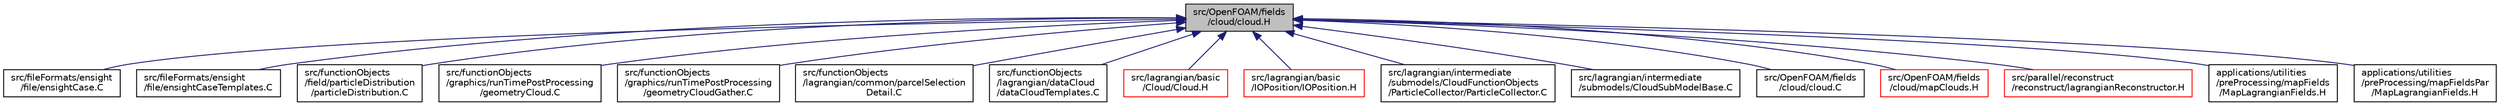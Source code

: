 digraph "src/OpenFOAM/fields/cloud/cloud.H"
{
  bgcolor="transparent";
  edge [fontname="Helvetica",fontsize="10",labelfontname="Helvetica",labelfontsize="10"];
  node [fontname="Helvetica",fontsize="10",shape=record];
  Node1 [label="src/OpenFOAM/fields\l/cloud/cloud.H",height=0.2,width=0.4,color="black", fillcolor="grey75", style="filled" fontcolor="black"];
  Node1 -> Node2 [dir="back",color="midnightblue",fontsize="10",style="solid",fontname="Helvetica"];
  Node2 [label="src/fileFormats/ensight\l/file/ensightCase.C",height=0.2,width=0.4,color="black",URL="$ensightCase_8C.html"];
  Node1 -> Node3 [dir="back",color="midnightblue",fontsize="10",style="solid",fontname="Helvetica"];
  Node3 [label="src/fileFormats/ensight\l/file/ensightCaseTemplates.C",height=0.2,width=0.4,color="black",URL="$ensightCaseTemplates_8C.html"];
  Node1 -> Node4 [dir="back",color="midnightblue",fontsize="10",style="solid",fontname="Helvetica"];
  Node4 [label="src/functionObjects\l/field/particleDistribution\l/particleDistribution.C",height=0.2,width=0.4,color="black",URL="$particleDistribution_8C.html"];
  Node1 -> Node5 [dir="back",color="midnightblue",fontsize="10",style="solid",fontname="Helvetica"];
  Node5 [label="src/functionObjects\l/graphics/runTimePostProcessing\l/geometryCloud.C",height=0.2,width=0.4,color="black",URL="$geometryCloud_8C.html"];
  Node1 -> Node6 [dir="back",color="midnightblue",fontsize="10",style="solid",fontname="Helvetica"];
  Node6 [label="src/functionObjects\l/graphics/runTimePostProcessing\l/geometryCloudGather.C",height=0.2,width=0.4,color="black",URL="$geometryCloudGather_8C.html"];
  Node1 -> Node7 [dir="back",color="midnightblue",fontsize="10",style="solid",fontname="Helvetica"];
  Node7 [label="src/functionObjects\l/lagrangian/common/parcelSelection\lDetail.C",height=0.2,width=0.4,color="black",URL="$parcelSelectionDetail_8C.html"];
  Node1 -> Node8 [dir="back",color="midnightblue",fontsize="10",style="solid",fontname="Helvetica"];
  Node8 [label="src/functionObjects\l/lagrangian/dataCloud\l/dataCloudTemplates.C",height=0.2,width=0.4,color="black",URL="$dataCloudTemplates_8C.html"];
  Node1 -> Node9 [dir="back",color="midnightblue",fontsize="10",style="solid",fontname="Helvetica"];
  Node9 [label="src/lagrangian/basic\l/Cloud/Cloud.H",height=0.2,width=0.4,color="red",URL="$Cloud_8H.html"];
  Node1 -> Node10 [dir="back",color="midnightblue",fontsize="10",style="solid",fontname="Helvetica"];
  Node10 [label="src/lagrangian/basic\l/IOPosition/IOPosition.H",height=0.2,width=0.4,color="red",URL="$IOPosition_8H.html"];
  Node1 -> Node11 [dir="back",color="midnightblue",fontsize="10",style="solid",fontname="Helvetica"];
  Node11 [label="src/lagrangian/intermediate\l/submodels/CloudFunctionObjects\l/ParticleCollector/ParticleCollector.C",height=0.2,width=0.4,color="black",URL="$ParticleCollector_8C.html"];
  Node1 -> Node12 [dir="back",color="midnightblue",fontsize="10",style="solid",fontname="Helvetica"];
  Node12 [label="src/lagrangian/intermediate\l/submodels/CloudSubModelBase.C",height=0.2,width=0.4,color="black",URL="$CloudSubModelBase_8C.html"];
  Node1 -> Node13 [dir="back",color="midnightblue",fontsize="10",style="solid",fontname="Helvetica"];
  Node13 [label="src/OpenFOAM/fields\l/cloud/cloud.C",height=0.2,width=0.4,color="black",URL="$cloud_8C.html"];
  Node1 -> Node14 [dir="back",color="midnightblue",fontsize="10",style="solid",fontname="Helvetica"];
  Node14 [label="src/OpenFOAM/fields\l/cloud/mapClouds.H",height=0.2,width=0.4,color="red",URL="$mapClouds_8H.html",tooltip="Generic Geometric field mapper. For &quot;real&quot; mapping, add template specialisations for mapping of inter..."];
  Node1 -> Node15 [dir="back",color="midnightblue",fontsize="10",style="solid",fontname="Helvetica"];
  Node15 [label="src/parallel/reconstruct\l/reconstruct/lagrangianReconstructor.H",height=0.2,width=0.4,color="red",URL="$lagrangianReconstructor_8H.html"];
  Node1 -> Node16 [dir="back",color="midnightblue",fontsize="10",style="solid",fontname="Helvetica"];
  Node16 [label="applications/utilities\l/preProcessing/mapFields\l/MapLagrangianFields.H",height=0.2,width=0.4,color="black",URL="$MapLagrangianFields_8H.html",tooltip="Gets the indices of (source)particles that have been appended to the target cloud and maps the lagran..."];
  Node1 -> Node17 [dir="back",color="midnightblue",fontsize="10",style="solid",fontname="Helvetica"];
  Node17 [label="applications/utilities\l/preProcessing/mapFieldsPar\l/MapLagrangianFields.H",height=0.2,width=0.4,color="black",URL="$ar_2MapLagrangianFields_8H.html",tooltip="Gets the indices of (source)particles that have been appended to the target cloud and maps the lagran..."];
}
